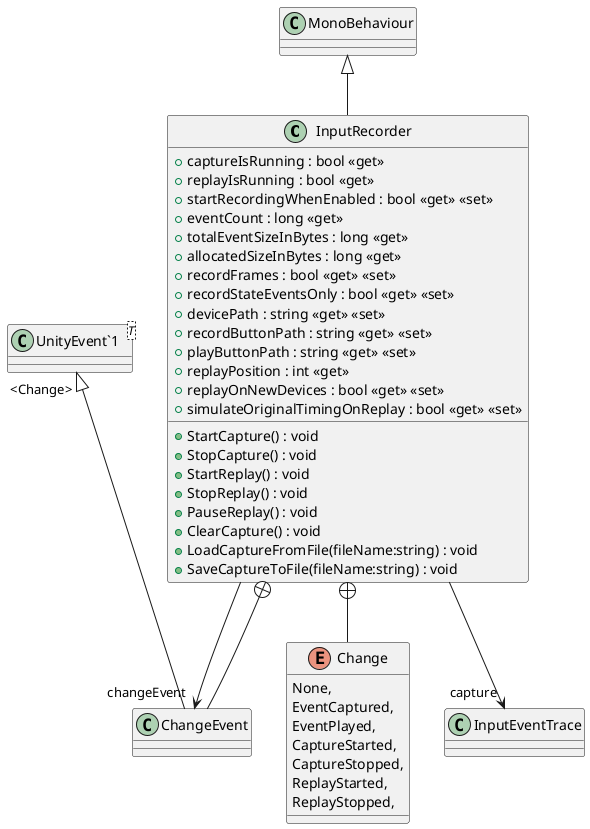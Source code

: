 @startuml
class InputRecorder {
    + captureIsRunning : bool <<get>>
    + replayIsRunning : bool <<get>>
    + startRecordingWhenEnabled : bool <<get>> <<set>>
    + eventCount : long <<get>>
    + totalEventSizeInBytes : long <<get>>
    + allocatedSizeInBytes : long <<get>>
    + recordFrames : bool <<get>> <<set>>
    + recordStateEventsOnly : bool <<get>> <<set>>
    + devicePath : string <<get>> <<set>>
    + recordButtonPath : string <<get>> <<set>>
    + playButtonPath : string <<get>> <<set>>
    + replayPosition : int <<get>>
    + replayOnNewDevices : bool <<get>> <<set>>
    + simulateOriginalTimingOnReplay : bool <<get>> <<set>>
    + StartCapture() : void
    + StopCapture() : void
    + StartReplay() : void
    + StopReplay() : void
    + PauseReplay() : void
    + ClearCapture() : void
    + LoadCaptureFromFile(fileName:string) : void
    + SaveCaptureToFile(fileName:string) : void
}
enum Change {
    None,
    EventCaptured,
    EventPlayed,
    CaptureStarted,
    CaptureStopped,
    ReplayStarted,
    ReplayStopped,
}
class ChangeEvent {
}
class "UnityEvent`1"<T> {
}
MonoBehaviour <|-- InputRecorder
InputRecorder --> "capture" InputEventTrace
InputRecorder --> "changeEvent" ChangeEvent
InputRecorder +-- Change
InputRecorder +-- ChangeEvent
"UnityEvent`1" "<Change>" <|-- ChangeEvent
@enduml
